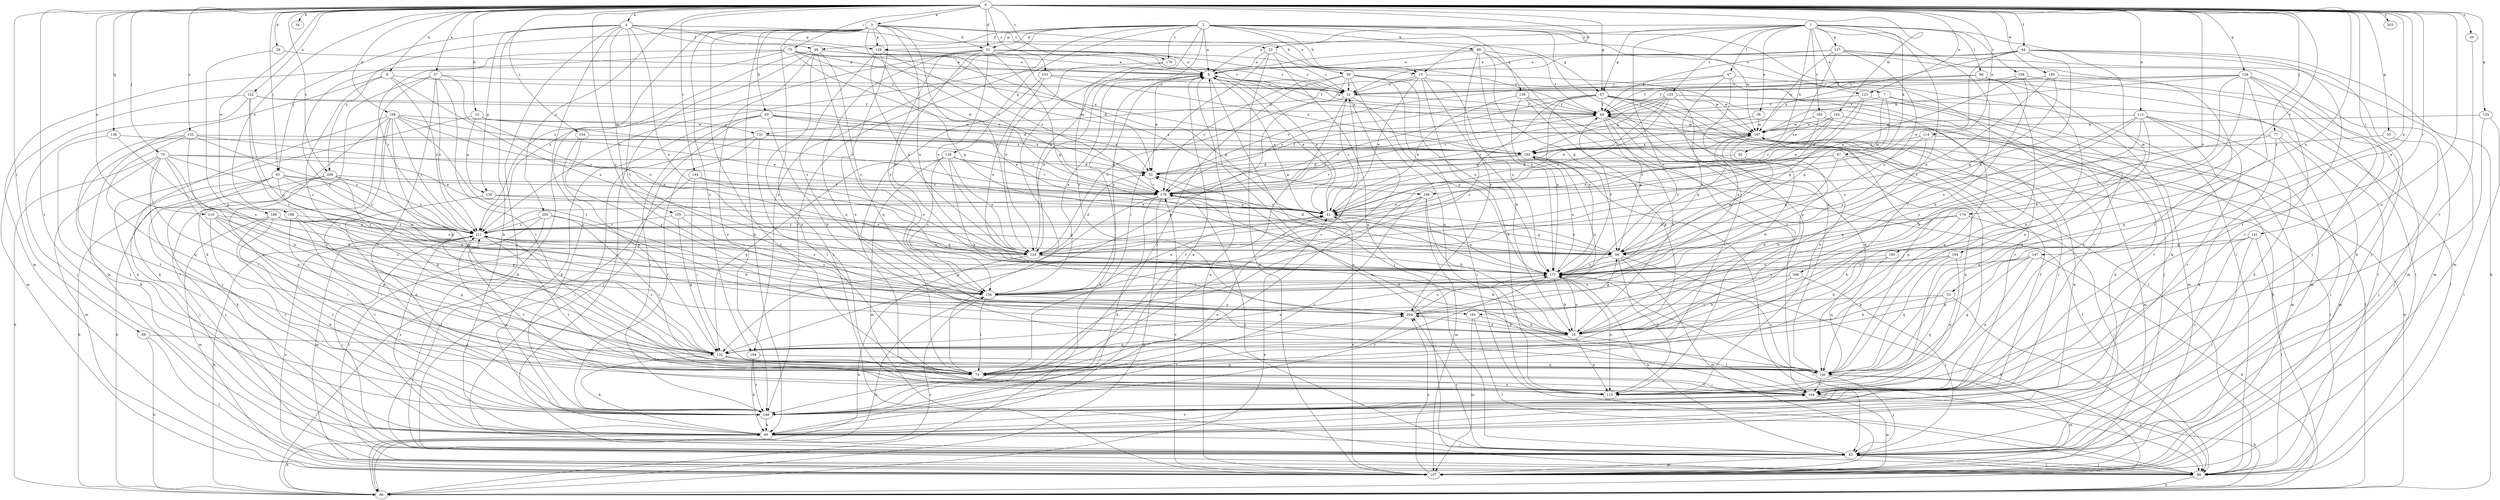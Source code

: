 strict digraph  {
0;
1;
2;
3;
4;
7;
8;
9;
10;
15;
16;
20;
23;
24;
26;
31;
32;
33;
34;
37;
38;
39;
41;
44;
47;
48;
49;
55;
57;
58;
62;
65;
66;
69;
70;
74;
75;
77;
81;
82;
87;
89;
90;
96;
99;
102;
104;
105;
106;
107;
108;
110;
112;
114;
115;
122;
123;
124;
126;
127;
128;
129;
130;
131;
132;
133;
136;
139;
140;
141;
144;
147;
148;
152;
153;
154;
155;
156;
158;
160;
161;
164;
168;
171;
174;
176;
179;
180;
186;
187;
193;
194;
195;
203;
204;
205;
206;
208;
211;
0 -> 3  [label=a];
0 -> 4  [label=a];
0 -> 9  [label=b];
0 -> 10  [label=b];
0 -> 15  [label=b];
0 -> 20  [label=c];
0 -> 26  [label=d];
0 -> 31  [label=d];
0 -> 33  [label=e];
0 -> 34  [label=e];
0 -> 37  [label=e];
0 -> 44  [label=f];
0 -> 55  [label=g];
0 -> 57  [label=g];
0 -> 69  [label=i];
0 -> 70  [label=i];
0 -> 75  [label=j];
0 -> 77  [label=j];
0 -> 81  [label=j];
0 -> 102  [label=m];
0 -> 108  [label=n];
0 -> 110  [label=n];
0 -> 112  [label=n];
0 -> 114  [label=n];
0 -> 115  [label=n];
0 -> 122  [label=o];
0 -> 123  [label=o];
0 -> 126  [label=p];
0 -> 133  [label=q];
0 -> 136  [label=q];
0 -> 141  [label=r];
0 -> 144  [label=r];
0 -> 147  [label=r];
0 -> 148  [label=r];
0 -> 152  [label=s];
0 -> 153  [label=s];
0 -> 154  [label=s];
0 -> 168  [label=u];
0 -> 171  [label=u];
0 -> 174  [label=v];
0 -> 176  [label=v];
0 -> 180  [label=w];
0 -> 186  [label=w];
0 -> 193  [label=x];
0 -> 203  [label=y];
0 -> 204  [label=y];
0 -> 205  [label=z];
0 -> 206  [label=z];
0 -> 208  [label=z];
1 -> 7  [label=a];
1 -> 8  [label=a];
1 -> 23  [label=c];
1 -> 38  [label=e];
1 -> 47  [label=f];
1 -> 57  [label=g];
1 -> 62  [label=h];
1 -> 74  [label=i];
1 -> 87  [label=k];
1 -> 96  [label=l];
1 -> 104  [label=m];
1 -> 127  [label=p];
1 -> 155  [label=s];
1 -> 156  [label=s];
1 -> 158  [label=t];
1 -> 160  [label=t];
1 -> 161  [label=t];
2 -> 8  [label=a];
2 -> 15  [label=b];
2 -> 31  [label=d];
2 -> 39  [label=e];
2 -> 48  [label=f];
2 -> 74  [label=i];
2 -> 89  [label=k];
2 -> 99  [label=l];
2 -> 123  [label=o];
2 -> 124  [label=o];
2 -> 128  [label=p];
2 -> 129  [label=p];
2 -> 139  [label=q];
2 -> 140  [label=q];
2 -> 148  [label=r];
2 -> 176  [label=v];
2 -> 187  [label=w];
2 -> 194  [label=x];
3 -> 23  [label=c];
3 -> 31  [label=d];
3 -> 57  [label=g];
3 -> 65  [label=h];
3 -> 74  [label=i];
3 -> 90  [label=k];
3 -> 99  [label=l];
3 -> 115  [label=n];
3 -> 124  [label=o];
3 -> 129  [label=p];
3 -> 171  [label=u];
3 -> 179  [label=v];
3 -> 194  [label=x];
3 -> 208  [label=z];
3 -> 211  [label=z];
4 -> 15  [label=b];
4 -> 48  [label=f];
4 -> 81  [label=j];
4 -> 82  [label=j];
4 -> 90  [label=k];
4 -> 105  [label=m];
4 -> 106  [label=m];
4 -> 129  [label=p];
4 -> 130  [label=p];
4 -> 148  [label=r];
4 -> 161  [label=t];
4 -> 171  [label=u];
7 -> 49  [label=f];
7 -> 58  [label=g];
7 -> 99  [label=l];
7 -> 106  [label=m];
7 -> 107  [label=m];
8 -> 24  [label=c];
8 -> 32  [label=d];
8 -> 41  [label=e];
8 -> 49  [label=f];
8 -> 66  [label=h];
8 -> 82  [label=j];
8 -> 156  [label=s];
9 -> 24  [label=c];
9 -> 74  [label=i];
9 -> 107  [label=m];
9 -> 171  [label=u];
9 -> 211  [label=z];
10 -> 90  [label=k];
10 -> 130  [label=p];
10 -> 131  [label=p];
10 -> 179  [label=v];
15 -> 16  [label=b];
15 -> 24  [label=c];
15 -> 41  [label=e];
15 -> 115  [label=n];
15 -> 131  [label=p];
15 -> 171  [label=u];
15 -> 187  [label=w];
16 -> 115  [label=n];
16 -> 132  [label=p];
16 -> 164  [label=t];
16 -> 171  [label=u];
16 -> 204  [label=y];
20 -> 164  [label=t];
23 -> 8  [label=a];
23 -> 24  [label=c];
23 -> 74  [label=i];
23 -> 107  [label=m];
23 -> 115  [label=n];
24 -> 49  [label=f];
24 -> 74  [label=i];
24 -> 124  [label=o];
24 -> 148  [label=r];
24 -> 171  [label=u];
26 -> 8  [label=a];
26 -> 132  [label=p];
31 -> 8  [label=a];
31 -> 24  [label=c];
31 -> 32  [label=d];
31 -> 49  [label=f];
31 -> 58  [label=g];
31 -> 124  [label=o];
31 -> 140  [label=q];
31 -> 156  [label=s];
31 -> 171  [label=u];
31 -> 211  [label=z];
32 -> 49  [label=f];
32 -> 179  [label=v];
33 -> 16  [label=b];
33 -> 99  [label=l];
33 -> 140  [label=q];
33 -> 204  [label=y];
37 -> 24  [label=c];
37 -> 90  [label=k];
37 -> 99  [label=l];
37 -> 148  [label=r];
37 -> 164  [label=t];
37 -> 171  [label=u];
37 -> 211  [label=z];
38 -> 179  [label=v];
38 -> 187  [label=w];
39 -> 24  [label=c];
39 -> 99  [label=l];
39 -> 132  [label=p];
39 -> 140  [label=q];
39 -> 148  [label=r];
39 -> 171  [label=u];
39 -> 179  [label=v];
39 -> 187  [label=w];
41 -> 8  [label=a];
41 -> 24  [label=c];
41 -> 58  [label=g];
41 -> 171  [label=u];
41 -> 179  [label=v];
41 -> 211  [label=z];
44 -> 8  [label=a];
44 -> 41  [label=e];
44 -> 49  [label=f];
44 -> 82  [label=j];
44 -> 107  [label=m];
44 -> 164  [label=t];
44 -> 171  [label=u];
44 -> 195  [label=x];
47 -> 24  [label=c];
47 -> 115  [label=n];
47 -> 132  [label=p];
47 -> 148  [label=r];
47 -> 156  [label=s];
47 -> 179  [label=v];
48 -> 8  [label=a];
48 -> 58  [label=g];
48 -> 66  [label=h];
48 -> 82  [label=j];
48 -> 115  [label=n];
48 -> 140  [label=q];
48 -> 148  [label=r];
48 -> 156  [label=s];
49 -> 8  [label=a];
49 -> 16  [label=b];
49 -> 58  [label=g];
49 -> 74  [label=i];
49 -> 140  [label=q];
49 -> 179  [label=v];
49 -> 187  [label=w];
55 -> 82  [label=j];
55 -> 195  [label=x];
57 -> 49  [label=f];
57 -> 66  [label=h];
57 -> 99  [label=l];
57 -> 115  [label=n];
57 -> 148  [label=r];
57 -> 156  [label=s];
57 -> 164  [label=t];
57 -> 171  [label=u];
57 -> 179  [label=v];
57 -> 211  [label=z];
58 -> 32  [label=d];
58 -> 41  [label=e];
58 -> 66  [label=h];
58 -> 107  [label=m];
58 -> 115  [label=n];
58 -> 171  [label=u];
62 -> 16  [label=b];
62 -> 32  [label=d];
65 -> 16  [label=b];
65 -> 41  [label=e];
65 -> 82  [label=j];
65 -> 90  [label=k];
65 -> 148  [label=r];
65 -> 187  [label=w];
65 -> 195  [label=x];
66 -> 41  [label=e];
66 -> 49  [label=f];
66 -> 90  [label=k];
66 -> 156  [label=s];
66 -> 187  [label=w];
69 -> 66  [label=h];
69 -> 99  [label=l];
69 -> 132  [label=p];
70 -> 8  [label=a];
70 -> 24  [label=c];
70 -> 32  [label=d];
70 -> 107  [label=m];
70 -> 179  [label=v];
70 -> 195  [label=x];
70 -> 204  [label=y];
70 -> 211  [label=z];
74 -> 24  [label=c];
74 -> 115  [label=n];
74 -> 164  [label=t];
74 -> 204  [label=y];
75 -> 16  [label=b];
75 -> 32  [label=d];
75 -> 41  [label=e];
75 -> 66  [label=h];
75 -> 74  [label=i];
75 -> 107  [label=m];
75 -> 140  [label=q];
75 -> 148  [label=r];
75 -> 211  [label=z];
77 -> 82  [label=j];
77 -> 90  [label=k];
77 -> 107  [label=m];
77 -> 124  [label=o];
77 -> 195  [label=x];
81 -> 66  [label=h];
81 -> 82  [label=j];
81 -> 90  [label=k];
81 -> 132  [label=p];
81 -> 171  [label=u];
81 -> 179  [label=v];
81 -> 211  [label=z];
82 -> 99  [label=l];
82 -> 107  [label=m];
82 -> 171  [label=u];
82 -> 204  [label=y];
87 -> 32  [label=d];
87 -> 58  [label=g];
87 -> 99  [label=l];
87 -> 115  [label=n];
87 -> 179  [label=v];
89 -> 8  [label=a];
89 -> 49  [label=f];
89 -> 58  [label=g];
89 -> 164  [label=t];
89 -> 171  [label=u];
89 -> 204  [label=y];
89 -> 211  [label=z];
90 -> 8  [label=a];
90 -> 49  [label=f];
90 -> 82  [label=j];
90 -> 164  [label=t];
90 -> 187  [label=w];
90 -> 211  [label=z];
96 -> 24  [label=c];
96 -> 49  [label=f];
96 -> 74  [label=i];
96 -> 90  [label=k];
96 -> 99  [label=l];
99 -> 8  [label=a];
99 -> 66  [label=h];
99 -> 82  [label=j];
102 -> 90  [label=k];
102 -> 124  [label=o];
102 -> 179  [label=v];
102 -> 187  [label=w];
102 -> 195  [label=x];
104 -> 115  [label=n];
104 -> 132  [label=p];
104 -> 140  [label=q];
104 -> 171  [label=u];
105 -> 58  [label=g];
105 -> 132  [label=p];
105 -> 156  [label=s];
105 -> 211  [label=z];
106 -> 16  [label=b];
106 -> 41  [label=e];
106 -> 74  [label=i];
106 -> 107  [label=m];
106 -> 148  [label=r];
107 -> 8  [label=a];
107 -> 41  [label=e];
107 -> 179  [label=v];
107 -> 204  [label=y];
107 -> 211  [label=z];
108 -> 41  [label=e];
108 -> 74  [label=i];
108 -> 90  [label=k];
108 -> 124  [label=o];
108 -> 132  [label=p];
108 -> 140  [label=q];
108 -> 164  [label=t];
108 -> 187  [label=w];
108 -> 204  [label=y];
108 -> 211  [label=z];
110 -> 74  [label=i];
110 -> 132  [label=p];
110 -> 148  [label=r];
110 -> 156  [label=s];
110 -> 211  [label=z];
112 -> 16  [label=b];
112 -> 90  [label=k];
112 -> 140  [label=q];
112 -> 148  [label=r];
112 -> 164  [label=t];
112 -> 171  [label=u];
112 -> 187  [label=w];
112 -> 204  [label=y];
114 -> 107  [label=m];
114 -> 124  [label=o];
114 -> 171  [label=u];
114 -> 195  [label=x];
115 -> 211  [label=z];
122 -> 32  [label=d];
122 -> 49  [label=f];
122 -> 82  [label=j];
122 -> 107  [label=m];
122 -> 156  [label=s];
122 -> 204  [label=y];
123 -> 41  [label=e];
123 -> 49  [label=f];
123 -> 58  [label=g];
123 -> 82  [label=j];
124 -> 8  [label=a];
124 -> 16  [label=b];
124 -> 32  [label=d];
124 -> 66  [label=h];
124 -> 171  [label=u];
124 -> 211  [label=z];
126 -> 16  [label=b];
126 -> 24  [label=c];
126 -> 49  [label=f];
126 -> 90  [label=k];
126 -> 107  [label=m];
126 -> 140  [label=q];
126 -> 156  [label=s];
126 -> 164  [label=t];
126 -> 187  [label=w];
127 -> 8  [label=a];
127 -> 24  [label=c];
127 -> 41  [label=e];
127 -> 66  [label=h];
127 -> 82  [label=j];
127 -> 164  [label=t];
127 -> 171  [label=u];
127 -> 187  [label=w];
128 -> 16  [label=b];
128 -> 32  [label=d];
128 -> 107  [label=m];
128 -> 124  [label=o];
128 -> 132  [label=p];
128 -> 156  [label=s];
128 -> 179  [label=v];
129 -> 8  [label=a];
129 -> 24  [label=c];
129 -> 58  [label=g];
129 -> 124  [label=o];
129 -> 156  [label=s];
129 -> 179  [label=v];
130 -> 41  [label=e];
130 -> 115  [label=n];
130 -> 124  [label=o];
131 -> 74  [label=i];
131 -> 82  [label=j];
131 -> 148  [label=r];
131 -> 179  [label=v];
131 -> 195  [label=x];
132 -> 74  [label=i];
132 -> 90  [label=k];
132 -> 140  [label=q];
132 -> 171  [label=u];
132 -> 211  [label=z];
133 -> 82  [label=j];
133 -> 99  [label=l];
133 -> 187  [label=w];
136 -> 90  [label=k];
136 -> 156  [label=s];
136 -> 195  [label=x];
139 -> 41  [label=e];
139 -> 49  [label=f];
139 -> 115  [label=n];
139 -> 132  [label=p];
139 -> 171  [label=u];
140 -> 82  [label=j];
140 -> 99  [label=l];
140 -> 107  [label=m];
140 -> 164  [label=t];
140 -> 171  [label=u];
141 -> 58  [label=g];
141 -> 82  [label=j];
141 -> 99  [label=l];
141 -> 148  [label=r];
141 -> 204  [label=y];
144 -> 74  [label=i];
144 -> 99  [label=l];
144 -> 124  [label=o];
144 -> 179  [label=v];
147 -> 66  [label=h];
147 -> 115  [label=n];
147 -> 132  [label=p];
147 -> 140  [label=q];
147 -> 171  [label=u];
148 -> 41  [label=e];
148 -> 90  [label=k];
148 -> 211  [label=z];
152 -> 132  [label=p];
152 -> 140  [label=q];
152 -> 148  [label=r];
152 -> 164  [label=t];
152 -> 179  [label=v];
152 -> 195  [label=x];
152 -> 211  [label=z];
153 -> 24  [label=c];
153 -> 74  [label=i];
153 -> 171  [label=u];
153 -> 195  [label=x];
154 -> 132  [label=p];
154 -> 195  [label=x];
154 -> 204  [label=y];
155 -> 41  [label=e];
155 -> 49  [label=f];
155 -> 107  [label=m];
155 -> 156  [label=s];
155 -> 164  [label=t];
155 -> 179  [label=v];
155 -> 195  [label=x];
155 -> 211  [label=z];
156 -> 8  [label=a];
156 -> 41  [label=e];
156 -> 66  [label=h];
156 -> 74  [label=i];
156 -> 204  [label=y];
158 -> 16  [label=b];
158 -> 24  [label=c];
158 -> 41  [label=e];
158 -> 99  [label=l];
158 -> 140  [label=q];
160 -> 124  [label=o];
160 -> 140  [label=q];
160 -> 187  [label=w];
161 -> 16  [label=b];
161 -> 99  [label=l];
161 -> 107  [label=m];
164 -> 32  [label=d];
164 -> 66  [label=h];
164 -> 74  [label=i];
164 -> 107  [label=m];
164 -> 148  [label=r];
168 -> 74  [label=i];
168 -> 140  [label=q];
168 -> 148  [label=r];
168 -> 211  [label=z];
171 -> 8  [label=a];
171 -> 16  [label=b];
171 -> 49  [label=f];
171 -> 99  [label=l];
171 -> 115  [label=n];
171 -> 148  [label=r];
171 -> 156  [label=s];
171 -> 179  [label=v];
171 -> 187  [label=w];
171 -> 195  [label=x];
174 -> 16  [label=b];
174 -> 58  [label=g];
174 -> 82  [label=j];
174 -> 211  [label=z];
176 -> 124  [label=o];
176 -> 204  [label=y];
179 -> 41  [label=e];
179 -> 66  [label=h];
179 -> 82  [label=j];
179 -> 90  [label=k];
179 -> 132  [label=p];
180 -> 24  [label=c];
180 -> 58  [label=g];
180 -> 107  [label=m];
180 -> 124  [label=o];
186 -> 90  [label=k];
186 -> 107  [label=m];
186 -> 124  [label=o];
186 -> 148  [label=r];
186 -> 156  [label=s];
186 -> 171  [label=u];
186 -> 211  [label=z];
187 -> 8  [label=a];
187 -> 16  [label=b];
187 -> 58  [label=g];
187 -> 107  [label=m];
187 -> 140  [label=q];
187 -> 148  [label=r];
187 -> 179  [label=v];
187 -> 195  [label=x];
193 -> 16  [label=b];
193 -> 140  [label=q];
193 -> 171  [label=u];
194 -> 90  [label=k];
194 -> 140  [label=q];
194 -> 148  [label=r];
195 -> 32  [label=d];
195 -> 82  [label=j];
195 -> 99  [label=l];
195 -> 179  [label=v];
204 -> 16  [label=b];
204 -> 58  [label=g];
204 -> 148  [label=r];
204 -> 171  [label=u];
204 -> 195  [label=x];
205 -> 16  [label=b];
205 -> 74  [label=i];
205 -> 99  [label=l];
205 -> 107  [label=m];
205 -> 211  [label=z];
206 -> 16  [label=b];
206 -> 82  [label=j];
206 -> 156  [label=s];
208 -> 66  [label=h];
208 -> 82  [label=j];
208 -> 132  [label=p];
208 -> 179  [label=v];
208 -> 211  [label=z];
211 -> 58  [label=g];
211 -> 66  [label=h];
211 -> 82  [label=j];
211 -> 124  [label=o];
211 -> 156  [label=s];
211 -> 164  [label=t];
}

